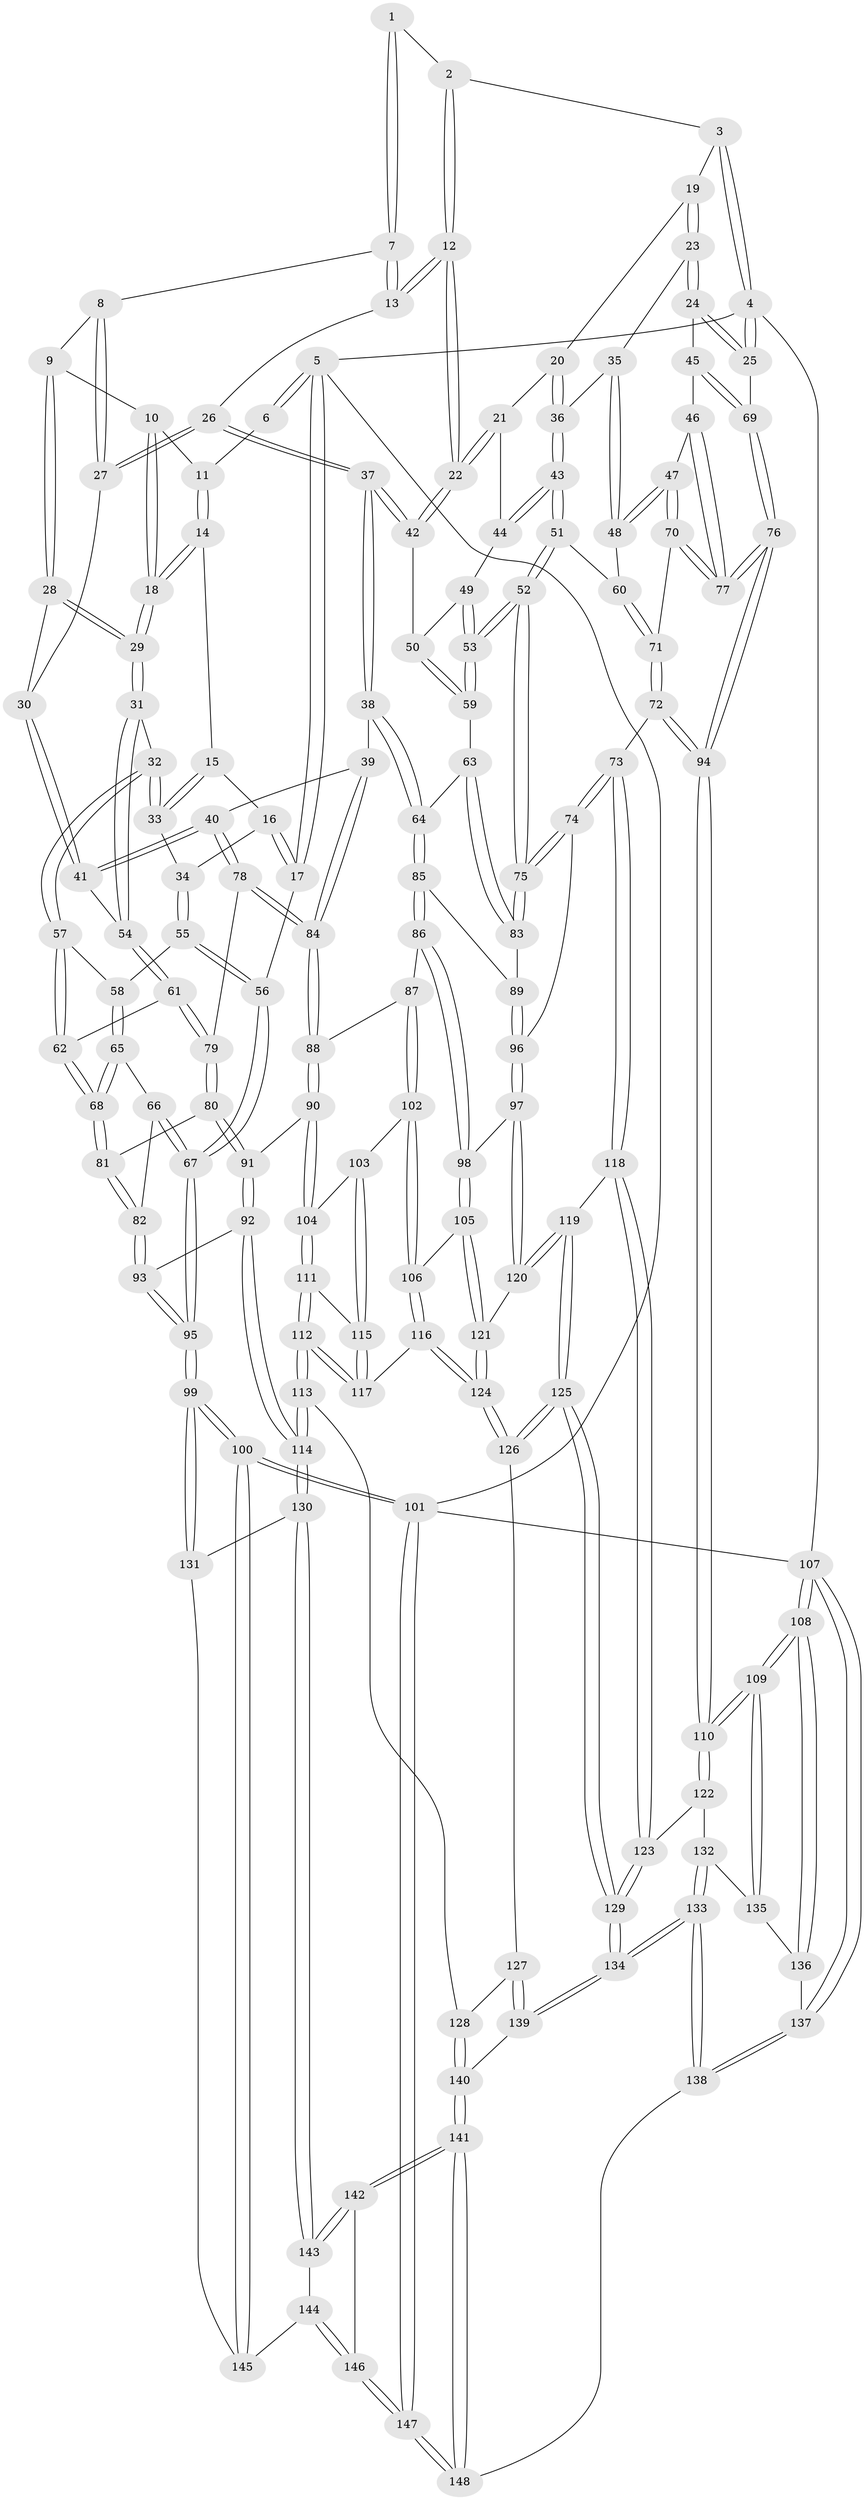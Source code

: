 // Generated by graph-tools (version 1.1) at 2025/27/03/09/25 03:27:04]
// undirected, 148 vertices, 367 edges
graph export_dot {
graph [start="1"]
  node [color=gray90,style=filled];
  1 [pos="+0.426737413955247+0"];
  2 [pos="+0.5185152907856058+0"];
  3 [pos="+0.7291582122131629+0"];
  4 [pos="+1+0"];
  5 [pos="+0+0"];
  6 [pos="+0.0780136170503051+0"];
  7 [pos="+0.3640287552450871+0"];
  8 [pos="+0.3111363117264699+0.0480724681893994"];
  9 [pos="+0.3047020650042727+0.05184005216546366"];
  10 [pos="+0.2376314605510867+0.027882665357109766"];
  11 [pos="+0.12629010252536355+0"];
  12 [pos="+0.5064744428776814+0.10759649122680714"];
  13 [pos="+0.4075707156197924+0.10018499619694325"];
  14 [pos="+0.1257738079792111+0.0026597707865969973"];
  15 [pos="+0.11082039616003841+0.043233215604824834"];
  16 [pos="+0.051513048519223274+0.08376923546926413"];
  17 [pos="+0+0.024628189120643434"];
  18 [pos="+0.21345470704925834+0.09802715864953068"];
  19 [pos="+0.7390056964875233+0"];
  20 [pos="+0.7210049211286595+0.013098627388694726"];
  21 [pos="+0.5592829776480925+0.1204124191184193"];
  22 [pos="+0.5081129111570029+0.11107802490804965"];
  23 [pos="+0.9324116593947296+0.10152203108447332"];
  24 [pos="+0.9597501090505779+0.11543941140134728"];
  25 [pos="+1+0.057403491025792126"];
  26 [pos="+0.37392071932634424+0.12250754272180717"];
  27 [pos="+0.36847168292547894+0.12142131187141751"];
  28 [pos="+0.24657999525008747+0.13915862666472123"];
  29 [pos="+0.23619230710322225+0.14822067123764648"];
  30 [pos="+0.3533791863628134+0.129478567766431"];
  31 [pos="+0.22926414631857203+0.16732067481061433"];
  32 [pos="+0.1667380629154234+0.17037239124651796"];
  33 [pos="+0.1313093903401475+0.1520594668513726"];
  34 [pos="+0.05812953680143577+0.16900810756332504"];
  35 [pos="+0.8833288566364683+0.1192195778987639"];
  36 [pos="+0.7386389080634633+0.14012244998630094"];
  37 [pos="+0.4161520114995169+0.2589152788383553"];
  38 [pos="+0.4160219947797718+0.2591770962267287"];
  39 [pos="+0.3739756750072468+0.2687632040745831"];
  40 [pos="+0.3083623114101055+0.2476437574174269"];
  41 [pos="+0.2977683167088917+0.24239475692501147"];
  42 [pos="+0.4887455650907962+0.18388178430542904"];
  43 [pos="+0.7349380288720838+0.15545069751920088"];
  44 [pos="+0.6053377998515391+0.15479030479311315"];
  45 [pos="+0.9271232112901493+0.2089155121809593"];
  46 [pos="+0.8939574310781895+0.25374217798019777"];
  47 [pos="+0.8920175864312647+0.2544890012437013"];
  48 [pos="+0.8427620342327928+0.2221143310758747"];
  49 [pos="+0.5996169598104292+0.18191500120564424"];
  50 [pos="+0.5350027215828114+0.21137940132757793"];
  51 [pos="+0.7380426798313403+0.17836946492609845"];
  52 [pos="+0.6620081147563098+0.30868743896648504"];
  53 [pos="+0.6069683117335496+0.27530631524543153"];
  54 [pos="+0.2688751961102619+0.2331998178070391"];
  55 [pos="+0.04624390981926521+0.17823135955953"];
  56 [pos="+0+0.19711050167932276"];
  57 [pos="+0.13733667814570882+0.2292970227736509"];
  58 [pos="+0.07030158047145284+0.23006777667027364"];
  59 [pos="+0.605787370249952+0.2750180486837831"];
  60 [pos="+0.7483876442754249+0.18489213584180697"];
  61 [pos="+0.23842612601959642+0.2680596354372253"];
  62 [pos="+0.13835318140493177+0.28590961626575806"];
  63 [pos="+0.5084981918251424+0.2975178035155415"];
  64 [pos="+0.42420596942106753+0.2683570842962335"];
  65 [pos="+0.06845724581001887+0.2654187141185973"];
  66 [pos="+0+0.28589841896726054"];
  67 [pos="+0+0.2480181254194061"];
  68 [pos="+0.11561942009221679+0.313903720961295"];
  69 [pos="+1+0.33029221014653243"];
  70 [pos="+0.8603938729115895+0.32110212454009596"];
  71 [pos="+0.8344397522352749+0.35820879583057386"];
  72 [pos="+0.8032341088715808+0.4328464620538543"];
  73 [pos="+0.7614856793669795+0.45427198688376863"];
  74 [pos="+0.7018607636410664+0.43762668604033605"];
  75 [pos="+0.6723309331642088+0.36707485442101484"];
  76 [pos="+1+0.4116608663499156"];
  77 [pos="+1+0.38058855711272693"];
  78 [pos="+0.2736016803265888+0.3646994947700333"];
  79 [pos="+0.220770727843988+0.3455507954349911"];
  80 [pos="+0.1967433260012128+0.366410561278115"];
  81 [pos="+0.11176567222743136+0.35841278128535997"];
  82 [pos="+0.10205821598843763+0.3686697447797115"];
  83 [pos="+0.5292552809543322+0.3547386982944583"];
  84 [pos="+0.3275401639203541+0.41675558546389146"];
  85 [pos="+0.46120897303105796+0.40617018347330924"];
  86 [pos="+0.4343763292262456+0.44046844893347553"];
  87 [pos="+0.3968383001481311+0.45780001322150393"];
  88 [pos="+0.33032106676053496+0.4426847172225457"];
  89 [pos="+0.4831602716349554+0.4039201649986325"];
  90 [pos="+0.2715454244708948+0.4868505591733859"];
  91 [pos="+0.24602671229593523+0.49028519025965167"];
  92 [pos="+0.10130656833040744+0.5770997282439894"];
  93 [pos="+0.006965991656547322+0.5579781026308603"];
  94 [pos="+1+0.46939186323756155"];
  95 [pos="+0+0.6032549625305569"];
  96 [pos="+0.6476383660681773+0.4735130296682733"];
  97 [pos="+0.6409060426609731+0.4816519422746642"];
  98 [pos="+0.5239270992248038+0.5181026128757141"];
  99 [pos="+0+0.6973777284204663"];
  100 [pos="+0+1"];
  101 [pos="+0+1"];
  102 [pos="+0.41642293564840627+0.543511967506401"];
  103 [pos="+0.4100340106679986+0.5486962218680586"];
  104 [pos="+0.30264760456460865+0.5371068313063742"];
  105 [pos="+0.4816158824426894+0.5746881492131047"];
  106 [pos="+0.4743845774700328+0.5778703411508563"];
  107 [pos="+1+1"];
  108 [pos="+1+1"];
  109 [pos="+1+1"];
  110 [pos="+1+0.6093016980744327"];
  111 [pos="+0.31930207434325186+0.5732135083451662"];
  112 [pos="+0.3160448522772041+0.6899947675750817"];
  113 [pos="+0.2737980348623693+0.755081877179086"];
  114 [pos="+0.2724312168758152+0.7556621872196502"];
  115 [pos="+0.39128781795693823+0.5688325766947206"];
  116 [pos="+0.4570281486274393+0.6366643475101371"];
  117 [pos="+0.37798484222678874+0.6484732084146402"];
  118 [pos="+0.8079099249183407+0.6078964112051648"];
  119 [pos="+0.6607436139672843+0.6707479540862982"];
  120 [pos="+0.6147965421607061+0.5998141584402378"];
  121 [pos="+0.5665746677411427+0.6225483802939785"];
  122 [pos="+0.874716347348965+0.6791045423427473"];
  123 [pos="+0.8670866071144496+0.6762255019592619"];
  124 [pos="+0.512692486645786+0.7271279277441881"];
  125 [pos="+0.6346995951368504+0.8002202355755449"];
  126 [pos="+0.5127846918100264+0.7280527806604866"];
  127 [pos="+0.4204356681594484+0.7766892518323247"];
  128 [pos="+0.29519969561552345+0.758559434599807"];
  129 [pos="+0.6537229807148943+0.8339454036435607"];
  130 [pos="+0.26770217787323536+0.7673701045862615"];
  131 [pos="+0+0.7545754224001363"];
  132 [pos="+0.881444131854961+0.7675748558204305"];
  133 [pos="+0.7083940629395771+1"];
  134 [pos="+0.6550661738196747+0.8550231757098711"];
  135 [pos="+0.88481976895746+0.7725981011303643"];
  136 [pos="+0.8908795955045323+0.784300747626968"];
  137 [pos="+1+1"];
  138 [pos="+0.7253264564645705+1"];
  139 [pos="+0.45647223821742167+0.8644937168032277"];
  140 [pos="+0.4400514070058521+0.9134441375382624"];
  141 [pos="+0.4182391572150997+0.9884860114126471"];
  142 [pos="+0.3987008894326564+0.9688723009947772"];
  143 [pos="+0.25814417308431487+0.7947811986805858"];
  144 [pos="+0.23326665500078092+0.82258820305116"];
  145 [pos="+0.22365031988137585+0.8256700353728151"];
  146 [pos="+0.23118870925211985+0.9444081163633227"];
  147 [pos="+0.18061620745482154+1"];
  148 [pos="+0.4644155460217324+1"];
  1 -- 2;
  1 -- 7;
  1 -- 7;
  2 -- 3;
  2 -- 12;
  2 -- 12;
  3 -- 4;
  3 -- 4;
  3 -- 19;
  4 -- 5;
  4 -- 25;
  4 -- 25;
  4 -- 107;
  5 -- 6;
  5 -- 6;
  5 -- 17;
  5 -- 17;
  5 -- 101;
  6 -- 11;
  7 -- 8;
  7 -- 13;
  7 -- 13;
  8 -- 9;
  8 -- 27;
  8 -- 27;
  9 -- 10;
  9 -- 28;
  9 -- 28;
  10 -- 11;
  10 -- 18;
  10 -- 18;
  11 -- 14;
  11 -- 14;
  12 -- 13;
  12 -- 13;
  12 -- 22;
  12 -- 22;
  13 -- 26;
  14 -- 15;
  14 -- 18;
  14 -- 18;
  15 -- 16;
  15 -- 33;
  15 -- 33;
  16 -- 17;
  16 -- 17;
  16 -- 34;
  17 -- 56;
  18 -- 29;
  18 -- 29;
  19 -- 20;
  19 -- 23;
  19 -- 23;
  20 -- 21;
  20 -- 36;
  20 -- 36;
  21 -- 22;
  21 -- 22;
  21 -- 44;
  22 -- 42;
  22 -- 42;
  23 -- 24;
  23 -- 24;
  23 -- 35;
  24 -- 25;
  24 -- 25;
  24 -- 45;
  25 -- 69;
  26 -- 27;
  26 -- 27;
  26 -- 37;
  26 -- 37;
  27 -- 30;
  28 -- 29;
  28 -- 29;
  28 -- 30;
  29 -- 31;
  29 -- 31;
  30 -- 41;
  30 -- 41;
  31 -- 32;
  31 -- 54;
  31 -- 54;
  32 -- 33;
  32 -- 33;
  32 -- 57;
  32 -- 57;
  33 -- 34;
  34 -- 55;
  34 -- 55;
  35 -- 36;
  35 -- 48;
  35 -- 48;
  36 -- 43;
  36 -- 43;
  37 -- 38;
  37 -- 38;
  37 -- 42;
  37 -- 42;
  38 -- 39;
  38 -- 64;
  38 -- 64;
  39 -- 40;
  39 -- 84;
  39 -- 84;
  40 -- 41;
  40 -- 41;
  40 -- 78;
  40 -- 78;
  41 -- 54;
  42 -- 50;
  43 -- 44;
  43 -- 44;
  43 -- 51;
  43 -- 51;
  44 -- 49;
  45 -- 46;
  45 -- 69;
  45 -- 69;
  46 -- 47;
  46 -- 77;
  46 -- 77;
  47 -- 48;
  47 -- 48;
  47 -- 70;
  47 -- 70;
  48 -- 60;
  49 -- 50;
  49 -- 53;
  49 -- 53;
  50 -- 59;
  50 -- 59;
  51 -- 52;
  51 -- 52;
  51 -- 60;
  52 -- 53;
  52 -- 53;
  52 -- 75;
  52 -- 75;
  53 -- 59;
  53 -- 59;
  54 -- 61;
  54 -- 61;
  55 -- 56;
  55 -- 56;
  55 -- 58;
  56 -- 67;
  56 -- 67;
  57 -- 58;
  57 -- 62;
  57 -- 62;
  58 -- 65;
  58 -- 65;
  59 -- 63;
  60 -- 71;
  60 -- 71;
  61 -- 62;
  61 -- 79;
  61 -- 79;
  62 -- 68;
  62 -- 68;
  63 -- 64;
  63 -- 83;
  63 -- 83;
  64 -- 85;
  64 -- 85;
  65 -- 66;
  65 -- 68;
  65 -- 68;
  66 -- 67;
  66 -- 67;
  66 -- 82;
  67 -- 95;
  67 -- 95;
  68 -- 81;
  68 -- 81;
  69 -- 76;
  69 -- 76;
  70 -- 71;
  70 -- 77;
  70 -- 77;
  71 -- 72;
  71 -- 72;
  72 -- 73;
  72 -- 94;
  72 -- 94;
  73 -- 74;
  73 -- 74;
  73 -- 118;
  73 -- 118;
  74 -- 75;
  74 -- 75;
  74 -- 96;
  75 -- 83;
  75 -- 83;
  76 -- 77;
  76 -- 77;
  76 -- 94;
  76 -- 94;
  78 -- 79;
  78 -- 84;
  78 -- 84;
  79 -- 80;
  79 -- 80;
  80 -- 81;
  80 -- 91;
  80 -- 91;
  81 -- 82;
  81 -- 82;
  82 -- 93;
  82 -- 93;
  83 -- 89;
  84 -- 88;
  84 -- 88;
  85 -- 86;
  85 -- 86;
  85 -- 89;
  86 -- 87;
  86 -- 98;
  86 -- 98;
  87 -- 88;
  87 -- 102;
  87 -- 102;
  88 -- 90;
  88 -- 90;
  89 -- 96;
  89 -- 96;
  90 -- 91;
  90 -- 104;
  90 -- 104;
  91 -- 92;
  91 -- 92;
  92 -- 93;
  92 -- 114;
  92 -- 114;
  93 -- 95;
  93 -- 95;
  94 -- 110;
  94 -- 110;
  95 -- 99;
  95 -- 99;
  96 -- 97;
  96 -- 97;
  97 -- 98;
  97 -- 120;
  97 -- 120;
  98 -- 105;
  98 -- 105;
  99 -- 100;
  99 -- 100;
  99 -- 131;
  99 -- 131;
  100 -- 101;
  100 -- 101;
  100 -- 145;
  100 -- 145;
  101 -- 147;
  101 -- 147;
  101 -- 107;
  102 -- 103;
  102 -- 106;
  102 -- 106;
  103 -- 104;
  103 -- 115;
  103 -- 115;
  104 -- 111;
  104 -- 111;
  105 -- 106;
  105 -- 121;
  105 -- 121;
  106 -- 116;
  106 -- 116;
  107 -- 108;
  107 -- 108;
  107 -- 137;
  107 -- 137;
  108 -- 109;
  108 -- 109;
  108 -- 136;
  108 -- 136;
  109 -- 110;
  109 -- 110;
  109 -- 135;
  109 -- 135;
  110 -- 122;
  110 -- 122;
  111 -- 112;
  111 -- 112;
  111 -- 115;
  112 -- 113;
  112 -- 113;
  112 -- 117;
  112 -- 117;
  113 -- 114;
  113 -- 114;
  113 -- 128;
  114 -- 130;
  114 -- 130;
  115 -- 117;
  115 -- 117;
  116 -- 117;
  116 -- 124;
  116 -- 124;
  118 -- 119;
  118 -- 123;
  118 -- 123;
  119 -- 120;
  119 -- 120;
  119 -- 125;
  119 -- 125;
  120 -- 121;
  121 -- 124;
  121 -- 124;
  122 -- 123;
  122 -- 132;
  123 -- 129;
  123 -- 129;
  124 -- 126;
  124 -- 126;
  125 -- 126;
  125 -- 126;
  125 -- 129;
  125 -- 129;
  126 -- 127;
  127 -- 128;
  127 -- 139;
  127 -- 139;
  128 -- 140;
  128 -- 140;
  129 -- 134;
  129 -- 134;
  130 -- 131;
  130 -- 143;
  130 -- 143;
  131 -- 145;
  132 -- 133;
  132 -- 133;
  132 -- 135;
  133 -- 134;
  133 -- 134;
  133 -- 138;
  133 -- 138;
  134 -- 139;
  134 -- 139;
  135 -- 136;
  136 -- 137;
  137 -- 138;
  137 -- 138;
  138 -- 148;
  139 -- 140;
  140 -- 141;
  140 -- 141;
  141 -- 142;
  141 -- 142;
  141 -- 148;
  141 -- 148;
  142 -- 143;
  142 -- 143;
  142 -- 146;
  143 -- 144;
  144 -- 145;
  144 -- 146;
  144 -- 146;
  146 -- 147;
  146 -- 147;
  147 -- 148;
  147 -- 148;
}
